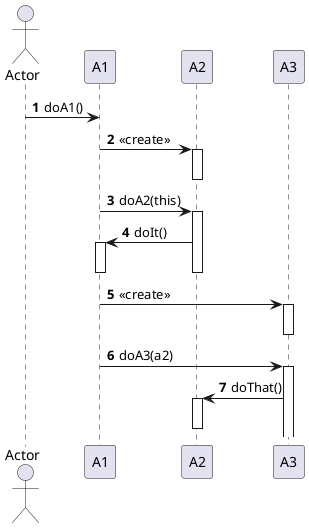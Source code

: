 @startuml

autonumber 1 1
actor Actor
participant A1
participant A2
participant A3


Actor -> A1 : doA1()
A1 -> A2 : <<create>>
activate A2
deactivate A2
A1 -> A2 : doA2(this)
activate A2
A1 <- A2 : doIt()
activate A1
deactivate A1
deactivate A2
A1 -> A3 : <<create>>
activate A3
deactivate A3
A1 -> A3 : doA3(a2)
activate A3
A3 -> A2 : doThat()
activate A2
deactivate A2



@enduml
